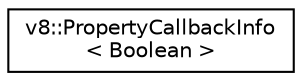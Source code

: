 digraph "Graphical Class Hierarchy"
{
  edge [fontname="Helvetica",fontsize="10",labelfontname="Helvetica",labelfontsize="10"];
  node [fontname="Helvetica",fontsize="10",shape=record];
  rankdir="LR";
  Node1 [label="v8::PropertyCallbackInfo\l\< Boolean \>",height=0.2,width=0.4,color="black", fillcolor="white", style="filled",URL="$classv8_1_1PropertyCallbackInfo.html"];
}
